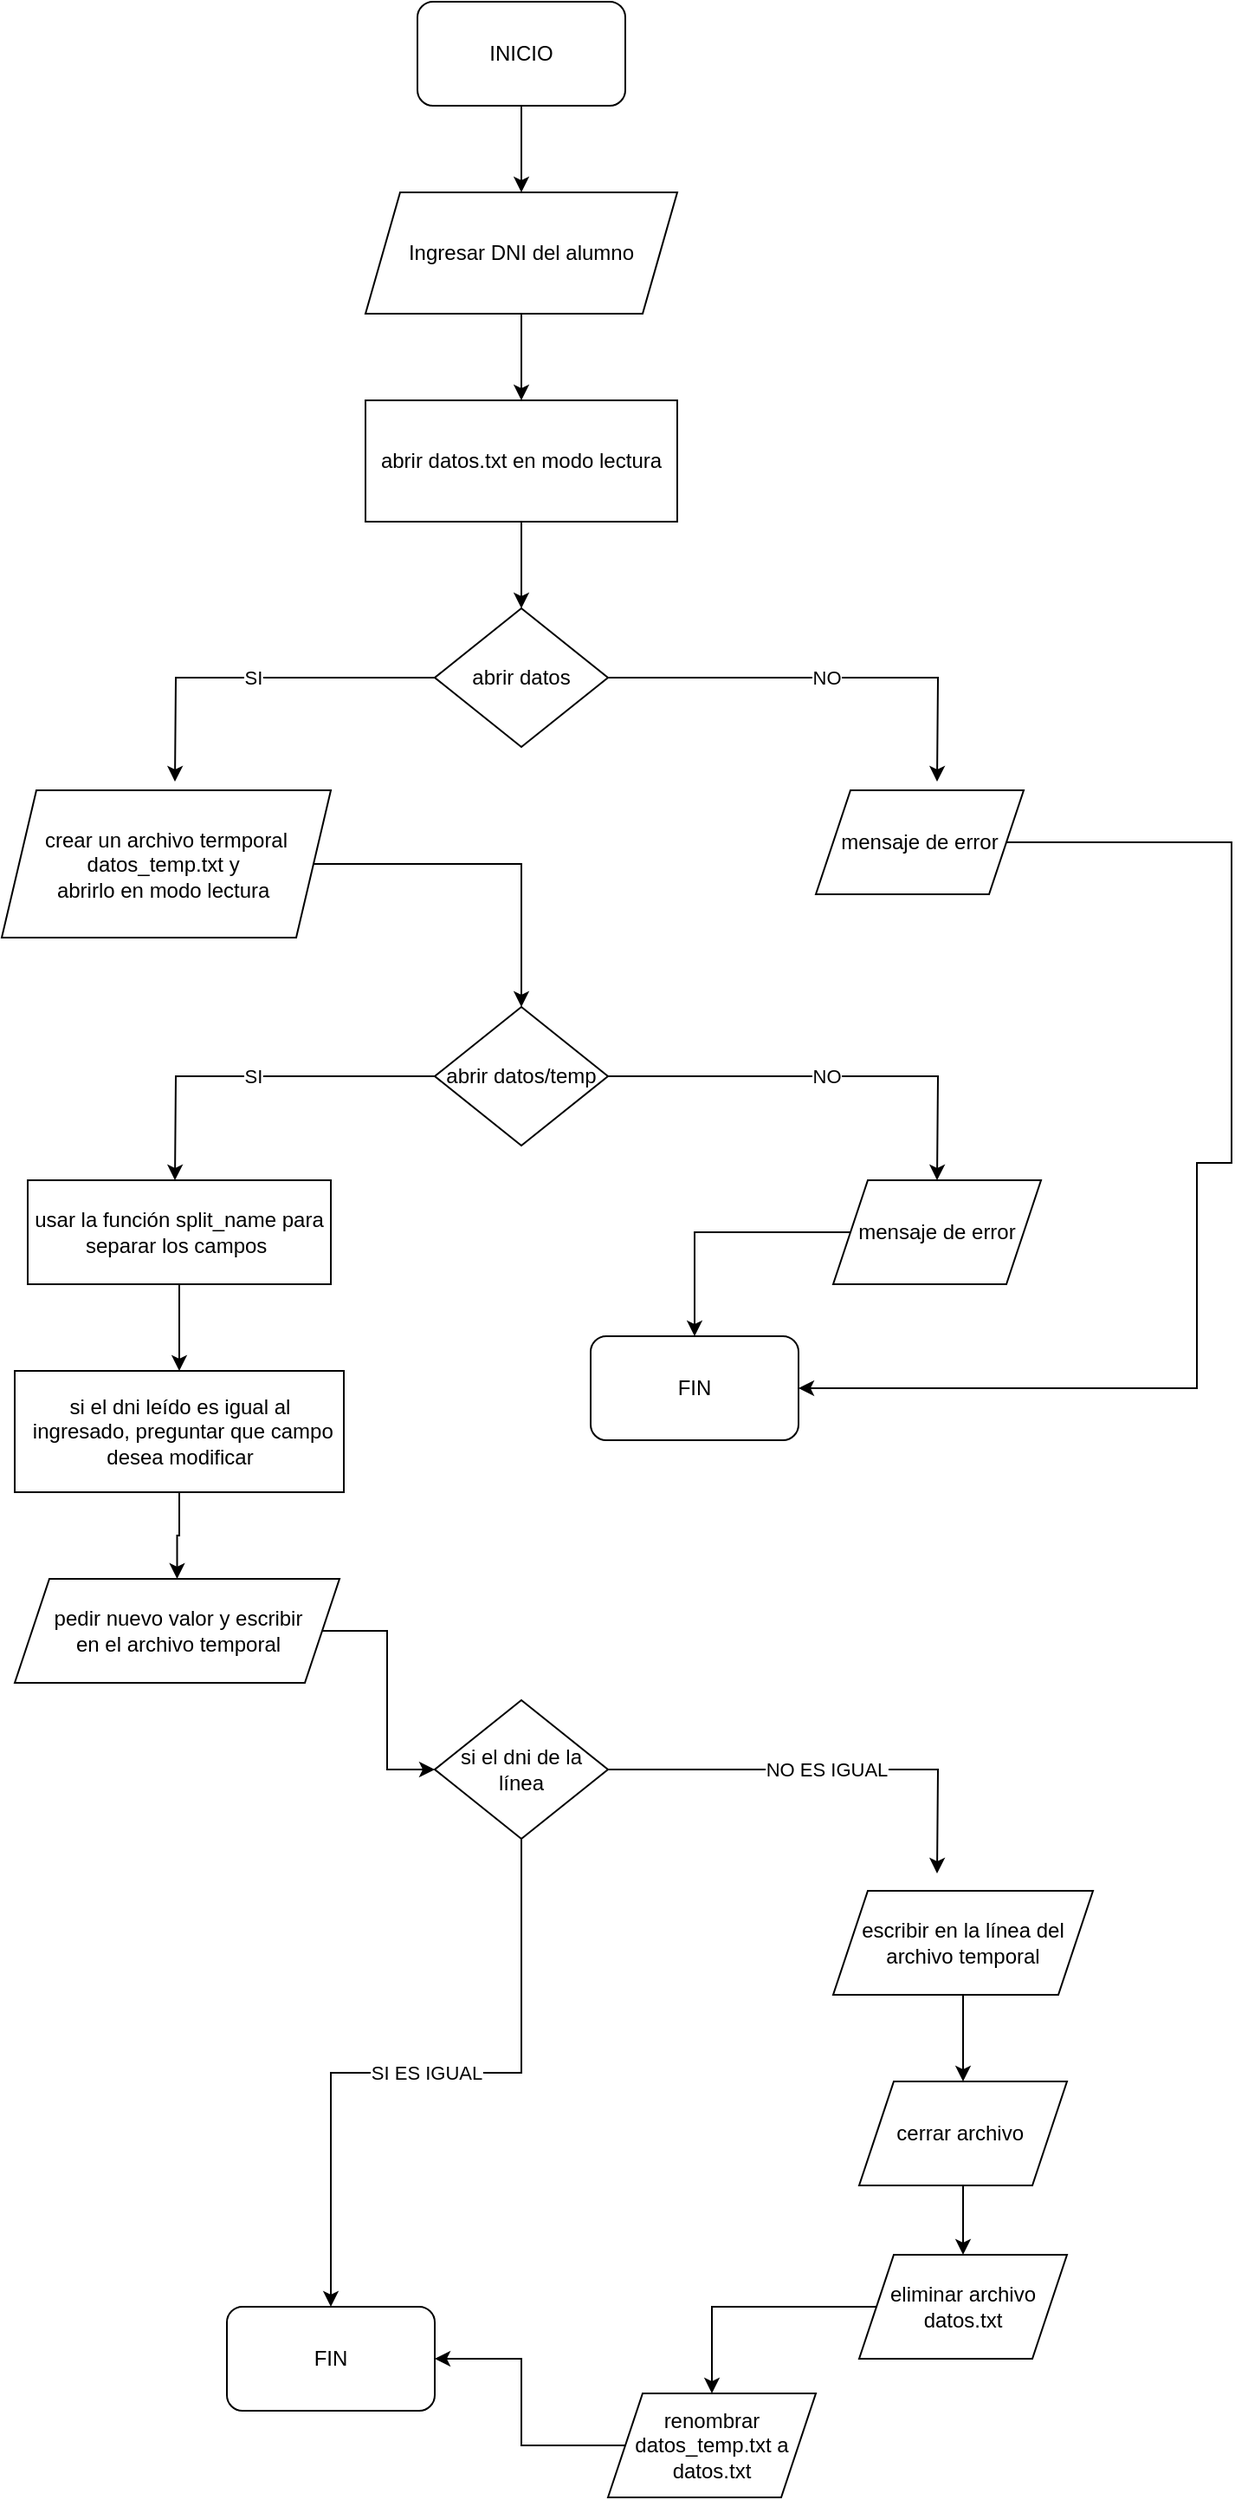 <mxfile version="20.8.10" type="device"><diagram name="Página-1" id="KRwOE8bYbcyrlsDfKsM6"><mxGraphModel dx="1290" dy="732" grid="1" gridSize="10" guides="1" tooltips="1" connect="1" arrows="1" fold="1" page="1" pageScale="1" pageWidth="827" pageHeight="1169" math="0" shadow="0"><root><mxCell id="0"/><mxCell id="1" parent="0"/><mxCell id="iM6AwiAOaD5ipmYQ0gdx-11" value="" style="edgeStyle=orthogonalEdgeStyle;rounded=0;orthogonalLoop=1;jettySize=auto;html=1;" edge="1" parent="1" source="iM6AwiAOaD5ipmYQ0gdx-1" target="iM6AwiAOaD5ipmYQ0gdx-2"><mxGeometry relative="1" as="geometry"/></mxCell><mxCell id="iM6AwiAOaD5ipmYQ0gdx-1" value="INICIO" style="rounded=1;whiteSpace=wrap;html=1;" vertex="1" parent="1"><mxGeometry x="340" y="70" width="120" height="60" as="geometry"/></mxCell><mxCell id="iM6AwiAOaD5ipmYQ0gdx-12" value="" style="edgeStyle=orthogonalEdgeStyle;rounded=0;orthogonalLoop=1;jettySize=auto;html=1;" edge="1" parent="1" source="iM6AwiAOaD5ipmYQ0gdx-2" target="iM6AwiAOaD5ipmYQ0gdx-3"><mxGeometry relative="1" as="geometry"/></mxCell><mxCell id="iM6AwiAOaD5ipmYQ0gdx-2" value="Ingresar DNI del alumno" style="shape=parallelogram;perimeter=parallelogramPerimeter;whiteSpace=wrap;html=1;fixedSize=1;" vertex="1" parent="1"><mxGeometry x="310" y="180" width="180" height="70" as="geometry"/></mxCell><mxCell id="iM6AwiAOaD5ipmYQ0gdx-13" value="" style="edgeStyle=orthogonalEdgeStyle;rounded=0;orthogonalLoop=1;jettySize=auto;html=1;" edge="1" parent="1" source="iM6AwiAOaD5ipmYQ0gdx-3" target="iM6AwiAOaD5ipmYQ0gdx-4"><mxGeometry relative="1" as="geometry"/></mxCell><mxCell id="iM6AwiAOaD5ipmYQ0gdx-3" value="abrir datos.txt en modo lectura" style="rounded=0;whiteSpace=wrap;html=1;" vertex="1" parent="1"><mxGeometry x="310" y="300" width="180" height="70" as="geometry"/></mxCell><mxCell id="iM6AwiAOaD5ipmYQ0gdx-8" value="NO" style="edgeStyle=orthogonalEdgeStyle;rounded=0;orthogonalLoop=1;jettySize=auto;html=1;" edge="1" parent="1" source="iM6AwiAOaD5ipmYQ0gdx-4"><mxGeometry relative="1" as="geometry"><mxPoint x="640" y="520" as="targetPoint"/></mxGeometry></mxCell><mxCell id="iM6AwiAOaD5ipmYQ0gdx-10" value="SI" style="edgeStyle=orthogonalEdgeStyle;rounded=0;orthogonalLoop=1;jettySize=auto;html=1;" edge="1" parent="1" source="iM6AwiAOaD5ipmYQ0gdx-4"><mxGeometry relative="1" as="geometry"><mxPoint x="200" y="520" as="targetPoint"/></mxGeometry></mxCell><mxCell id="iM6AwiAOaD5ipmYQ0gdx-4" value="abrir datos" style="rhombus;whiteSpace=wrap;html=1;" vertex="1" parent="1"><mxGeometry x="350" y="420" width="100" height="80" as="geometry"/></mxCell><mxCell id="iM6AwiAOaD5ipmYQ0gdx-38" value="" style="edgeStyle=orthogonalEdgeStyle;rounded=0;orthogonalLoop=1;jettySize=auto;html=1;entryX=1;entryY=0.5;entryDx=0;entryDy=0;" edge="1" parent="1" source="iM6AwiAOaD5ipmYQ0gdx-5" target="iM6AwiAOaD5ipmYQ0gdx-36"><mxGeometry relative="1" as="geometry"><mxPoint x="770" y="555" as="targetPoint"/><Array as="points"><mxPoint x="810" y="555"/><mxPoint x="810" y="740"/><mxPoint x="790" y="740"/><mxPoint x="790" y="870"/></Array></mxGeometry></mxCell><mxCell id="iM6AwiAOaD5ipmYQ0gdx-5" value="mensaje de error" style="shape=parallelogram;perimeter=parallelogramPerimeter;whiteSpace=wrap;html=1;fixedSize=1;" vertex="1" parent="1"><mxGeometry x="570" y="525" width="120" height="60" as="geometry"/></mxCell><mxCell id="iM6AwiAOaD5ipmYQ0gdx-20" value="" style="edgeStyle=orthogonalEdgeStyle;rounded=0;orthogonalLoop=1;jettySize=auto;html=1;entryX=0.5;entryY=0;entryDx=0;entryDy=0;" edge="1" parent="1" source="iM6AwiAOaD5ipmYQ0gdx-6" target="iM6AwiAOaD5ipmYQ0gdx-17"><mxGeometry relative="1" as="geometry"><mxPoint x="405" y="567.5" as="targetPoint"/></mxGeometry></mxCell><mxCell id="iM6AwiAOaD5ipmYQ0gdx-6" value="crear un archivo termporal datos_temp.txt y&amp;nbsp;&lt;br&gt;abrirlo en modo&amp;nbsp;lectura&amp;nbsp;" style="shape=parallelogram;perimeter=parallelogramPerimeter;whiteSpace=wrap;html=1;fixedSize=1;" vertex="1" parent="1"><mxGeometry x="100" y="525" width="190" height="85" as="geometry"/></mxCell><mxCell id="iM6AwiAOaD5ipmYQ0gdx-15" value="NO" style="edgeStyle=orthogonalEdgeStyle;rounded=0;orthogonalLoop=1;jettySize=auto;html=1;" edge="1" parent="1" source="iM6AwiAOaD5ipmYQ0gdx-17"><mxGeometry relative="1" as="geometry"><mxPoint x="640" y="750" as="targetPoint"/></mxGeometry></mxCell><mxCell id="iM6AwiAOaD5ipmYQ0gdx-16" value="SI" style="edgeStyle=orthogonalEdgeStyle;rounded=0;orthogonalLoop=1;jettySize=auto;html=1;" edge="1" parent="1" source="iM6AwiAOaD5ipmYQ0gdx-17"><mxGeometry relative="1" as="geometry"><mxPoint x="200" y="750" as="targetPoint"/></mxGeometry></mxCell><mxCell id="iM6AwiAOaD5ipmYQ0gdx-17" value="abrir datos/temp" style="rhombus;whiteSpace=wrap;html=1;" vertex="1" parent="1"><mxGeometry x="350" y="650" width="100" height="80" as="geometry"/></mxCell><mxCell id="iM6AwiAOaD5ipmYQ0gdx-40" value="" style="edgeStyle=orthogonalEdgeStyle;rounded=0;orthogonalLoop=1;jettySize=auto;html=1;entryX=0.5;entryY=0;entryDx=0;entryDy=0;" edge="1" parent="1" source="iM6AwiAOaD5ipmYQ0gdx-18" target="iM6AwiAOaD5ipmYQ0gdx-36"><mxGeometry relative="1" as="geometry"><mxPoint x="490" y="780" as="targetPoint"/></mxGeometry></mxCell><mxCell id="iM6AwiAOaD5ipmYQ0gdx-18" value="mensaje de error" style="shape=parallelogram;perimeter=parallelogramPerimeter;whiteSpace=wrap;html=1;fixedSize=1;" vertex="1" parent="1"><mxGeometry x="580" y="750" width="120" height="60" as="geometry"/></mxCell><mxCell id="iM6AwiAOaD5ipmYQ0gdx-23" value="" style="edgeStyle=orthogonalEdgeStyle;rounded=0;orthogonalLoop=1;jettySize=auto;html=1;" edge="1" parent="1"><mxGeometry relative="1" as="geometry"><mxPoint x="202.5" y="810" as="sourcePoint"/><mxPoint x="202.5" y="860" as="targetPoint"/></mxGeometry></mxCell><mxCell id="iM6AwiAOaD5ipmYQ0gdx-35" value="" style="edgeStyle=orthogonalEdgeStyle;rounded=0;orthogonalLoop=1;jettySize=auto;html=1;" edge="1" parent="1" source="iM6AwiAOaD5ipmYQ0gdx-24" target="iM6AwiAOaD5ipmYQ0gdx-26"><mxGeometry relative="1" as="geometry"/></mxCell><mxCell id="iM6AwiAOaD5ipmYQ0gdx-24" value="si el dni leído es igual al&lt;br style=&quot;border-color: var(--border-color);&quot;&gt;&amp;nbsp;ingresado, preguntar que campo desea modificar" style="rounded=0;whiteSpace=wrap;html=1;" vertex="1" parent="1"><mxGeometry x="107.5" y="860" width="190" height="70" as="geometry"/></mxCell><mxCell id="iM6AwiAOaD5ipmYQ0gdx-25" value="usar la función split_name para separar los campos&amp;nbsp;" style="rounded=0;whiteSpace=wrap;html=1;" vertex="1" parent="1"><mxGeometry x="115" y="750" width="175" height="60" as="geometry"/></mxCell><mxCell id="iM6AwiAOaD5ipmYQ0gdx-42" value="" style="edgeStyle=orthogonalEdgeStyle;rounded=0;orthogonalLoop=1;jettySize=auto;html=1;entryX=0;entryY=0.5;entryDx=0;entryDy=0;" edge="1" parent="1" source="iM6AwiAOaD5ipmYQ0gdx-26" target="iM6AwiAOaD5ipmYQ0gdx-30"><mxGeometry relative="1" as="geometry"><mxPoint x="340" y="1090" as="targetPoint"/></mxGeometry></mxCell><mxCell id="iM6AwiAOaD5ipmYQ0gdx-26" value="pedir nuevo valor y escribir &lt;br&gt;en el archivo temporal" style="shape=parallelogram;perimeter=parallelogramPerimeter;whiteSpace=wrap;html=1;fixedSize=1;" vertex="1" parent="1"><mxGeometry x="107.5" y="980" width="187.5" height="60" as="geometry"/></mxCell><mxCell id="iM6AwiAOaD5ipmYQ0gdx-27" value="FIN" style="rounded=1;whiteSpace=wrap;html=1;" vertex="1" parent="1"><mxGeometry x="230" y="1400" width="120" height="60" as="geometry"/></mxCell><mxCell id="iM6AwiAOaD5ipmYQ0gdx-28" value="NO ES IGUAL" style="edgeStyle=orthogonalEdgeStyle;rounded=0;orthogonalLoop=1;jettySize=auto;html=1;" edge="1" parent="1" source="iM6AwiAOaD5ipmYQ0gdx-30"><mxGeometry relative="1" as="geometry"><mxPoint x="640" y="1150" as="targetPoint"/></mxGeometry></mxCell><mxCell id="iM6AwiAOaD5ipmYQ0gdx-29" value="SI ES IGUAL" style="edgeStyle=orthogonalEdgeStyle;rounded=0;orthogonalLoop=1;jettySize=auto;html=1;entryX=0.5;entryY=0;entryDx=0;entryDy=0;" edge="1" parent="1" source="iM6AwiAOaD5ipmYQ0gdx-30" target="iM6AwiAOaD5ipmYQ0gdx-27"><mxGeometry relative="1" as="geometry"><mxPoint x="200" y="1150" as="targetPoint"/></mxGeometry></mxCell><mxCell id="iM6AwiAOaD5ipmYQ0gdx-30" value="si el dni de la línea" style="rhombus;whiteSpace=wrap;html=1;" vertex="1" parent="1"><mxGeometry x="350" y="1050" width="100" height="80" as="geometry"/></mxCell><mxCell id="iM6AwiAOaD5ipmYQ0gdx-44" value="" style="edgeStyle=orthogonalEdgeStyle;rounded=0;orthogonalLoop=1;jettySize=auto;html=1;" edge="1" parent="1" source="iM6AwiAOaD5ipmYQ0gdx-31" target="iM6AwiAOaD5ipmYQ0gdx-32"><mxGeometry relative="1" as="geometry"/></mxCell><mxCell id="iM6AwiAOaD5ipmYQ0gdx-31" value="escribir en la línea del archivo temporal" style="shape=parallelogram;perimeter=parallelogramPerimeter;whiteSpace=wrap;html=1;fixedSize=1;" vertex="1" parent="1"><mxGeometry x="580" y="1160" width="150" height="60" as="geometry"/></mxCell><mxCell id="iM6AwiAOaD5ipmYQ0gdx-45" value="" style="edgeStyle=orthogonalEdgeStyle;rounded=0;orthogonalLoop=1;jettySize=auto;html=1;" edge="1" parent="1" source="iM6AwiAOaD5ipmYQ0gdx-32" target="iM6AwiAOaD5ipmYQ0gdx-33"><mxGeometry relative="1" as="geometry"/></mxCell><mxCell id="iM6AwiAOaD5ipmYQ0gdx-32" value="cerrar archivo&amp;nbsp;" style="shape=parallelogram;perimeter=parallelogramPerimeter;whiteSpace=wrap;html=1;fixedSize=1;" vertex="1" parent="1"><mxGeometry x="595" y="1270" width="120" height="60" as="geometry"/></mxCell><mxCell id="iM6AwiAOaD5ipmYQ0gdx-47" value="" style="edgeStyle=orthogonalEdgeStyle;rounded=0;orthogonalLoop=1;jettySize=auto;html=1;" edge="1" parent="1" source="iM6AwiAOaD5ipmYQ0gdx-33" target="iM6AwiAOaD5ipmYQ0gdx-34"><mxGeometry relative="1" as="geometry"><mxPoint x="655" y="1510" as="targetPoint"/></mxGeometry></mxCell><mxCell id="iM6AwiAOaD5ipmYQ0gdx-33" value="eliminar archivo datos.txt" style="shape=parallelogram;perimeter=parallelogramPerimeter;whiteSpace=wrap;html=1;fixedSize=1;" vertex="1" parent="1"><mxGeometry x="595" y="1370" width="120" height="60" as="geometry"/></mxCell><mxCell id="iM6AwiAOaD5ipmYQ0gdx-48" value="" style="edgeStyle=orthogonalEdgeStyle;rounded=0;orthogonalLoop=1;jettySize=auto;html=1;" edge="1" parent="1" source="iM6AwiAOaD5ipmYQ0gdx-34" target="iM6AwiAOaD5ipmYQ0gdx-27"><mxGeometry relative="1" as="geometry"/></mxCell><mxCell id="iM6AwiAOaD5ipmYQ0gdx-34" value="renombrar datos_temp.txt a datos.txt" style="shape=parallelogram;perimeter=parallelogramPerimeter;whiteSpace=wrap;html=1;fixedSize=1;" vertex="1" parent="1"><mxGeometry x="450" y="1450" width="120" height="60" as="geometry"/></mxCell><mxCell id="iM6AwiAOaD5ipmYQ0gdx-36" value="FIN" style="rounded=1;whiteSpace=wrap;html=1;" vertex="1" parent="1"><mxGeometry x="440" y="840" width="120" height="60" as="geometry"/></mxCell></root></mxGraphModel></diagram></mxfile>